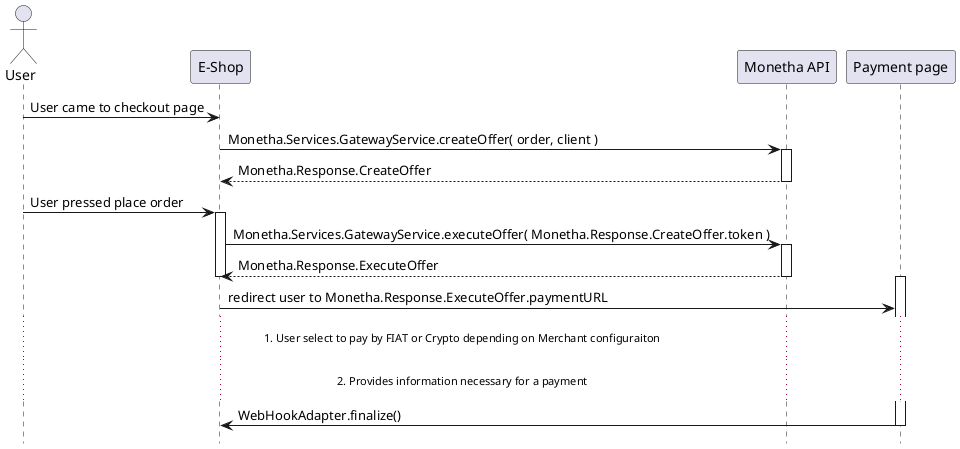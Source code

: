 @startuml
hide footbox


actor "User" as user
participant "E-Shop" as shop
participant "Monetha API" as gatewayapi
participant "Payment page" as gateway

user -> shop: User came to checkout page

shop -> gatewayapi: Monetha.Services.GatewayService.createOffer( order, client )
activate gatewayapi
gatewayapi --> shop: Monetha.Response.CreateOffer
deactivate gatewayapi

user -> shop: User pressed place order
activate shop

shop -> gatewayapi: Monetha.Services.GatewayService.executeOffer( Monetha.Response.CreateOffer.token )
activate gatewayapi
gatewayapi --> shop: Monetha.Response.ExecuteOffer
deactivate gatewayapi
deactivate shop

activate gateway
shop -> gateway: redirect user to Monetha.Response.ExecuteOffer.paymentURL


... 1. User select to pay by FIAT or Crypto depending on Merchant configuraiton ...
... 2. Provides information necessary for a payment ...

shop <- gateway: WebHookAdapter.finalize()
deactivate gateway

@enduml
